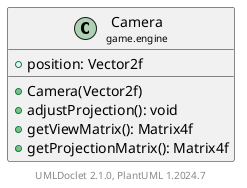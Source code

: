 @startuml
    set namespaceSeparator none
    hide empty fields
    hide empty methods

    class "<size:14>Camera\n<size:10>game.engine" as game.engine.Camera [[Camera.html]] {
        +position: Vector2f
        +Camera(Vector2f)
        +adjustProjection(): void
        +getViewMatrix(): Matrix4f
        +getProjectionMatrix(): Matrix4f
    }

    center footer UMLDoclet 2.1.0, PlantUML %version()
@enduml
